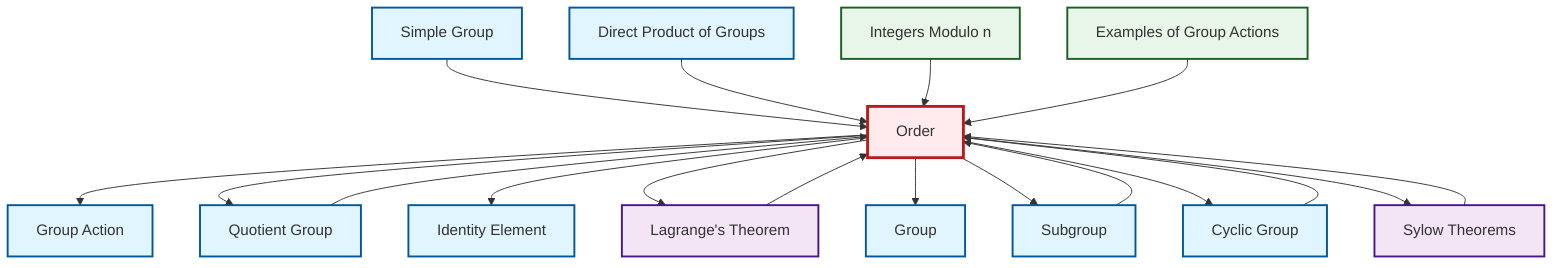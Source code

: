 graph TD
    classDef definition fill:#e1f5fe,stroke:#01579b,stroke-width:2px
    classDef theorem fill:#f3e5f5,stroke:#4a148c,stroke-width:2px
    classDef axiom fill:#fff3e0,stroke:#e65100,stroke-width:2px
    classDef example fill:#e8f5e9,stroke:#1b5e20,stroke-width:2px
    classDef current fill:#ffebee,stroke:#b71c1c,stroke-width:3px
    def-order["Order"]:::definition
    def-group["Group"]:::definition
    thm-sylow["Sylow Theorems"]:::theorem
    def-cyclic-group["Cyclic Group"]:::definition
    def-identity-element["Identity Element"]:::definition
    def-quotient-group["Quotient Group"]:::definition
    def-subgroup["Subgroup"]:::definition
    ex-quotient-integers-mod-n["Integers Modulo n"]:::example
    thm-lagrange["Lagrange's Theorem"]:::theorem
    def-simple-group["Simple Group"]:::definition
    def-group-action["Group Action"]:::definition
    def-direct-product["Direct Product of Groups"]:::definition
    ex-group-action-examples["Examples of Group Actions"]:::example
    def-order --> def-group-action
    def-order --> def-quotient-group
    def-cyclic-group --> def-order
    def-subgroup --> def-order
    def-order --> def-identity-element
    thm-lagrange --> def-order
    def-quotient-group --> def-order
    def-order --> thm-lagrange
    def-order --> def-group
    thm-sylow --> def-order
    def-simple-group --> def-order
    def-direct-product --> def-order
    ex-quotient-integers-mod-n --> def-order
    def-order --> def-subgroup
    ex-group-action-examples --> def-order
    def-order --> def-cyclic-group
    def-order --> thm-sylow
    class def-order current